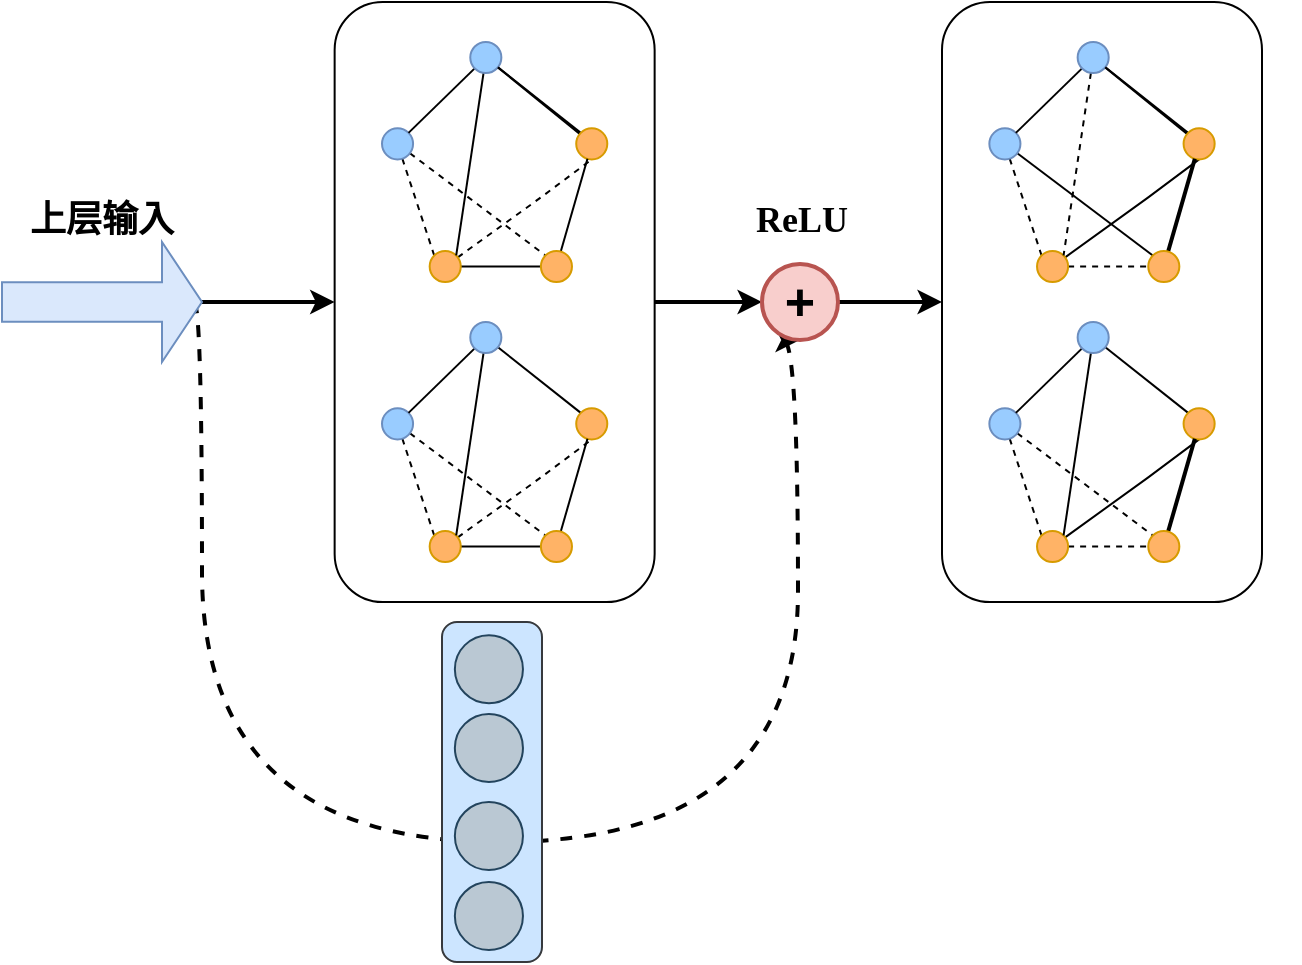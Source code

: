 <mxfile version="24.2.3" type="github" pages="2">
  <diagram id="Aimu-ODMXef_1Hbd8pW3" name="第 2 页">
    <mxGraphModel dx="1212" dy="623" grid="1" gridSize="10" guides="1" tooltips="1" connect="1" arrows="1" fold="1" page="1" pageScale="1" pageWidth="1169" pageHeight="827" math="0" shadow="0">
      <root>
        <mxCell id="0" />
        <mxCell id="1" parent="0" />
        <mxCell id="n5Bra7_oib4rtbWO9SPx-123" value="" style="edgeStyle=orthogonalEdgeStyle;rounded=0;orthogonalLoop=1;jettySize=auto;html=1;strokeWidth=2;" edge="1" parent="1" source="n5Bra7_oib4rtbWO9SPx-81" target="n5Bra7_oib4rtbWO9SPx-92">
          <mxGeometry relative="1" as="geometry" />
        </mxCell>
        <mxCell id="n5Bra7_oib4rtbWO9SPx-81" value="" style="rounded=1;whiteSpace=wrap;html=1;" vertex="1" parent="1">
          <mxGeometry x="406.32" y="180" width="160" height="300" as="geometry" />
        </mxCell>
        <mxCell id="n5Bra7_oib4rtbWO9SPx-53" value="" style="group" vertex="1" connectable="0" parent="1">
          <mxGeometry x="440" y="310" width="145" height="230" as="geometry" />
        </mxCell>
        <mxCell id="n5Bra7_oib4rtbWO9SPx-62" style="rounded=0;orthogonalLoop=1;jettySize=auto;html=1;entryX=0;entryY=0;entryDx=0;entryDy=0;endArrow=none;endFill=0;dashed=1;" edge="1" parent="1" source="n5Bra7_oib4rtbWO9SPx-64" target="n5Bra7_oib4rtbWO9SPx-67">
          <mxGeometry relative="1" as="geometry" />
        </mxCell>
        <mxCell id="n5Bra7_oib4rtbWO9SPx-63" style="rounded=0;orthogonalLoop=1;jettySize=auto;html=1;entryX=0;entryY=0;entryDx=0;entryDy=0;endArrow=none;endFill=0;dashed=1;" edge="1" parent="1" source="n5Bra7_oib4rtbWO9SPx-64" target="n5Bra7_oib4rtbWO9SPx-74">
          <mxGeometry relative="1" as="geometry" />
        </mxCell>
        <mxCell id="n5Bra7_oib4rtbWO9SPx-64" value="" style="ellipse;whiteSpace=wrap;html=1;aspect=fixed;fillColor=#99CCFF;strokeColor=#6c8ebf;container=0;" vertex="1" parent="1">
          <mxGeometry x="430" y="383.165" width="15.54" height="15.54" as="geometry" />
        </mxCell>
        <mxCell id="n5Bra7_oib4rtbWO9SPx-65" style="edgeStyle=orthogonalEdgeStyle;rounded=0;orthogonalLoop=1;jettySize=auto;html=1;entryX=0;entryY=0.5;entryDx=0;entryDy=0;endArrow=none;endFill=0;" edge="1" parent="1" source="n5Bra7_oib4rtbWO9SPx-67" target="n5Bra7_oib4rtbWO9SPx-74">
          <mxGeometry relative="1" as="geometry" />
        </mxCell>
        <mxCell id="n5Bra7_oib4rtbWO9SPx-66" style="rounded=0;orthogonalLoop=1;jettySize=auto;html=1;entryX=0.5;entryY=1;entryDx=0;entryDy=0;endArrow=none;endFill=0;dashed=1;" edge="1" parent="1" source="n5Bra7_oib4rtbWO9SPx-67" target="n5Bra7_oib4rtbWO9SPx-72">
          <mxGeometry relative="1" as="geometry">
            <Array as="points">
              <mxPoint x="509.453" y="417.698" />
            </Array>
          </mxGeometry>
        </mxCell>
        <mxCell id="n5Bra7_oib4rtbWO9SPx-67" value="" style="ellipse;whiteSpace=wrap;html=1;aspect=fixed;fillColor=#FFB366;strokeColor=#d79b00;container=0;" vertex="1" parent="1">
          <mxGeometry x="453.836" y="444.46" width="15.54" height="15.54" as="geometry" />
        </mxCell>
        <mxCell id="n5Bra7_oib4rtbWO9SPx-68" style="rounded=0;orthogonalLoop=1;jettySize=auto;html=1;entryX=0;entryY=0;entryDx=0;entryDy=0;endArrow=none;endFill=0;" edge="1" parent="1" source="n5Bra7_oib4rtbWO9SPx-71" target="n5Bra7_oib4rtbWO9SPx-72">
          <mxGeometry relative="1" as="geometry" />
        </mxCell>
        <mxCell id="n5Bra7_oib4rtbWO9SPx-69" style="rounded=0;orthogonalLoop=1;jettySize=auto;html=1;entryX=1;entryY=0;entryDx=0;entryDy=0;endArrow=none;endFill=0;" edge="1" parent="1" source="n5Bra7_oib4rtbWO9SPx-71" target="n5Bra7_oib4rtbWO9SPx-64">
          <mxGeometry relative="1" as="geometry" />
        </mxCell>
        <mxCell id="n5Bra7_oib4rtbWO9SPx-70" style="rounded=0;orthogonalLoop=1;jettySize=auto;html=1;entryX=1;entryY=0;entryDx=0;entryDy=0;endArrow=none;endFill=0;" edge="1" parent="1" source="n5Bra7_oib4rtbWO9SPx-71" target="n5Bra7_oib4rtbWO9SPx-67">
          <mxGeometry relative="1" as="geometry" />
        </mxCell>
        <mxCell id="n5Bra7_oib4rtbWO9SPx-71" value="" style="ellipse;whiteSpace=wrap;html=1;aspect=fixed;fillColor=#99CCFF;strokeColor=#6c8ebf;container=0;" vertex="1" parent="1">
          <mxGeometry x="474.141" y="340" width="15.54" height="15.54" as="geometry" />
        </mxCell>
        <mxCell id="n5Bra7_oib4rtbWO9SPx-72" value="" style="ellipse;whiteSpace=wrap;html=1;aspect=fixed;fillColor=#FFB366;strokeColor=#d79b00;container=0;" vertex="1" parent="1">
          <mxGeometry x="527.109" y="383.165" width="15.54" height="15.54" as="geometry" />
        </mxCell>
        <mxCell id="n5Bra7_oib4rtbWO9SPx-73" value="" style="rounded=0;orthogonalLoop=1;jettySize=auto;html=1;endArrow=none;endFill=0;" edge="1" parent="1" source="n5Bra7_oib4rtbWO9SPx-74" target="n5Bra7_oib4rtbWO9SPx-72">
          <mxGeometry relative="1" as="geometry" />
        </mxCell>
        <mxCell id="n5Bra7_oib4rtbWO9SPx-74" value="" style="ellipse;whiteSpace=wrap;html=1;aspect=fixed;fillColor=#FFB366;strokeColor=#d79b00;container=0;" vertex="1" parent="1">
          <mxGeometry x="509.453" y="444.46" width="15.54" height="15.54" as="geometry" />
        </mxCell>
        <mxCell id="n5Bra7_oib4rtbWO9SPx-75" value="" style="group" vertex="1" connectable="0" parent="1">
          <mxGeometry x="430" y="200" width="112.649" height="120" as="geometry" />
        </mxCell>
        <mxCell id="n5Bra7_oib4rtbWO9SPx-16" style="rounded=0;orthogonalLoop=1;jettySize=auto;html=1;entryX=0;entryY=0;entryDx=0;entryDy=0;endArrow=none;endFill=0;dashed=1;" edge="1" parent="n5Bra7_oib4rtbWO9SPx-75" source="n5Bra7_oib4rtbWO9SPx-4" target="n5Bra7_oib4rtbWO9SPx-9">
          <mxGeometry relative="1" as="geometry" />
        </mxCell>
        <mxCell id="n5Bra7_oib4rtbWO9SPx-18" style="rounded=0;orthogonalLoop=1;jettySize=auto;html=1;entryX=0;entryY=0;entryDx=0;entryDy=0;endArrow=none;endFill=0;dashed=1;" edge="1" parent="n5Bra7_oib4rtbWO9SPx-75" source="n5Bra7_oib4rtbWO9SPx-4" target="n5Bra7_oib4rtbWO9SPx-12">
          <mxGeometry relative="1" as="geometry" />
        </mxCell>
        <mxCell id="n5Bra7_oib4rtbWO9SPx-4" value="" style="ellipse;whiteSpace=wrap;html=1;aspect=fixed;fillColor=#99CCFF;strokeColor=#6c8ebf;container=0;" vertex="1" parent="n5Bra7_oib4rtbWO9SPx-75">
          <mxGeometry y="43.165" width="15.54" height="15.54" as="geometry" />
        </mxCell>
        <mxCell id="n5Bra7_oib4rtbWO9SPx-17" style="edgeStyle=orthogonalEdgeStyle;rounded=0;orthogonalLoop=1;jettySize=auto;html=1;entryX=0;entryY=0.5;entryDx=0;entryDy=0;endArrow=none;endFill=0;" edge="1" parent="n5Bra7_oib4rtbWO9SPx-75" source="n5Bra7_oib4rtbWO9SPx-9" target="n5Bra7_oib4rtbWO9SPx-12">
          <mxGeometry relative="1" as="geometry" />
        </mxCell>
        <mxCell id="n5Bra7_oib4rtbWO9SPx-20" style="rounded=0;orthogonalLoop=1;jettySize=auto;html=1;entryX=0.5;entryY=1;entryDx=0;entryDy=0;endArrow=none;endFill=0;dashed=1;" edge="1" parent="n5Bra7_oib4rtbWO9SPx-75" source="n5Bra7_oib4rtbWO9SPx-9" target="n5Bra7_oib4rtbWO9SPx-11">
          <mxGeometry relative="1" as="geometry">
            <Array as="points">
              <mxPoint x="79.453" y="77.698" />
            </Array>
          </mxGeometry>
        </mxCell>
        <mxCell id="n5Bra7_oib4rtbWO9SPx-9" value="" style="ellipse;whiteSpace=wrap;html=1;aspect=fixed;fillColor=#FFB366;strokeColor=#d79b00;container=0;" vertex="1" parent="n5Bra7_oib4rtbWO9SPx-75">
          <mxGeometry x="23.836" y="104.46" width="15.54" height="15.54" as="geometry" />
        </mxCell>
        <mxCell id="n5Bra7_oib4rtbWO9SPx-14" style="rounded=0;orthogonalLoop=1;jettySize=auto;html=1;entryX=0;entryY=0;entryDx=0;entryDy=0;endArrow=none;endFill=0;" edge="1" parent="n5Bra7_oib4rtbWO9SPx-75" source="n5Bra7_oib4rtbWO9SPx-10" target="n5Bra7_oib4rtbWO9SPx-11">
          <mxGeometry relative="1" as="geometry" />
        </mxCell>
        <mxCell id="n5Bra7_oib4rtbWO9SPx-15" style="rounded=0;orthogonalLoop=1;jettySize=auto;html=1;entryX=1;entryY=0;entryDx=0;entryDy=0;endArrow=none;endFill=0;" edge="1" parent="n5Bra7_oib4rtbWO9SPx-75" source="n5Bra7_oib4rtbWO9SPx-10" target="n5Bra7_oib4rtbWO9SPx-4">
          <mxGeometry relative="1" as="geometry" />
        </mxCell>
        <mxCell id="n5Bra7_oib4rtbWO9SPx-21" style="rounded=0;orthogonalLoop=1;jettySize=auto;html=1;entryX=1;entryY=0;entryDx=0;entryDy=0;endArrow=none;endFill=0;" edge="1" parent="n5Bra7_oib4rtbWO9SPx-75" source="n5Bra7_oib4rtbWO9SPx-10" target="n5Bra7_oib4rtbWO9SPx-9">
          <mxGeometry relative="1" as="geometry" />
        </mxCell>
        <mxCell id="n5Bra7_oib4rtbWO9SPx-10" value="" style="ellipse;whiteSpace=wrap;html=1;aspect=fixed;fillColor=#99CCFF;strokeColor=#6c8ebf;container=0;" vertex="1" parent="n5Bra7_oib4rtbWO9SPx-75">
          <mxGeometry x="44.141" width="15.54" height="15.54" as="geometry" />
        </mxCell>
        <mxCell id="n5Bra7_oib4rtbWO9SPx-80" value="" style="rounded=0;orthogonalLoop=1;jettySize=auto;html=1;endArrow=none;endFill=0;" edge="1" parent="n5Bra7_oib4rtbWO9SPx-75" source="n5Bra7_oib4rtbWO9SPx-11" target="n5Bra7_oib4rtbWO9SPx-10">
          <mxGeometry relative="1" as="geometry" />
        </mxCell>
        <mxCell id="n5Bra7_oib4rtbWO9SPx-11" value="" style="ellipse;whiteSpace=wrap;html=1;aspect=fixed;fillColor=#FFB366;strokeColor=#d79b00;container=0;" vertex="1" parent="n5Bra7_oib4rtbWO9SPx-75">
          <mxGeometry x="97.109" y="43.165" width="15.54" height="15.54" as="geometry" />
        </mxCell>
        <mxCell id="n5Bra7_oib4rtbWO9SPx-13" value="" style="rounded=0;orthogonalLoop=1;jettySize=auto;html=1;endArrow=none;endFill=0;" edge="1" parent="n5Bra7_oib4rtbWO9SPx-75" source="n5Bra7_oib4rtbWO9SPx-12" target="n5Bra7_oib4rtbWO9SPx-11">
          <mxGeometry relative="1" as="geometry" />
        </mxCell>
        <mxCell id="n5Bra7_oib4rtbWO9SPx-12" value="" style="ellipse;whiteSpace=wrap;html=1;aspect=fixed;fillColor=#FFB366;strokeColor=#d79b00;container=0;" vertex="1" parent="n5Bra7_oib4rtbWO9SPx-75">
          <mxGeometry x="79.453" y="104.46" width="15.54" height="15.54" as="geometry" />
        </mxCell>
        <mxCell id="n5Bra7_oib4rtbWO9SPx-91" style="edgeStyle=orthogonalEdgeStyle;rounded=0;orthogonalLoop=1;jettySize=auto;html=1;entryX=0;entryY=0.5;entryDx=0;entryDy=0;strokeWidth=2;" edge="1" parent="1" target="n5Bra7_oib4rtbWO9SPx-81">
          <mxGeometry relative="1" as="geometry">
            <mxPoint x="336" y="330" as="sourcePoint" />
            <Array as="points">
              <mxPoint x="370" y="330" />
              <mxPoint x="370" y="330" />
            </Array>
          </mxGeometry>
        </mxCell>
        <mxCell id="n5Bra7_oib4rtbWO9SPx-137" style="edgeStyle=orthogonalEdgeStyle;rounded=0;orthogonalLoop=1;jettySize=auto;html=1;entryX=0.5;entryY=1;entryDx=0;entryDy=0;curved=1;strokeWidth=2;dashed=1;" edge="1" parent="1" target="n5Bra7_oib4rtbWO9SPx-92">
          <mxGeometry relative="1" as="geometry">
            <mxPoint x="336" y="330" as="sourcePoint" />
            <Array as="points">
              <mxPoint x="340" y="330" />
              <mxPoint x="340" y="600" />
              <mxPoint x="638" y="600" />
            </Array>
          </mxGeometry>
        </mxCell>
        <mxCell id="n5Bra7_oib4rtbWO9SPx-125" style="edgeStyle=orthogonalEdgeStyle;rounded=0;orthogonalLoop=1;jettySize=auto;html=1;entryX=0;entryY=0.5;entryDx=0;entryDy=0;strokeWidth=2;" edge="1" parent="1" source="n5Bra7_oib4rtbWO9SPx-92" target="n5Bra7_oib4rtbWO9SPx-93">
          <mxGeometry relative="1" as="geometry" />
        </mxCell>
        <mxCell id="n5Bra7_oib4rtbWO9SPx-92" value="&lt;b&gt;&lt;font style=&quot;font-size: 26px;&quot;&gt;+&lt;/font&gt;&lt;/b&gt;" style="ellipse;whiteSpace=wrap;html=1;aspect=fixed;strokeWidth=2;fillColor=#f8cecc;strokeColor=#b85450;" vertex="1" parent="1">
          <mxGeometry x="620" y="311" width="38" height="38" as="geometry" />
        </mxCell>
        <mxCell id="n5Bra7_oib4rtbWO9SPx-93" value="" style="rounded=1;whiteSpace=wrap;html=1;" vertex="1" parent="1">
          <mxGeometry x="710" y="180" width="160" height="300" as="geometry" />
        </mxCell>
        <mxCell id="n5Bra7_oib4rtbWO9SPx-94" value="" style="group" vertex="1" connectable="0" parent="1">
          <mxGeometry x="743.68" y="310" width="145" height="230" as="geometry" />
        </mxCell>
        <mxCell id="n5Bra7_oib4rtbWO9SPx-95" style="rounded=0;orthogonalLoop=1;jettySize=auto;html=1;entryX=0;entryY=0;entryDx=0;entryDy=0;endArrow=none;endFill=0;dashed=1;" edge="1" source="n5Bra7_oib4rtbWO9SPx-97" target="n5Bra7_oib4rtbWO9SPx-100" parent="1">
          <mxGeometry relative="1" as="geometry" />
        </mxCell>
        <mxCell id="n5Bra7_oib4rtbWO9SPx-96" style="rounded=0;orthogonalLoop=1;jettySize=auto;html=1;entryX=0;entryY=0;entryDx=0;entryDy=0;endArrow=none;endFill=0;dashed=1;" edge="1" source="n5Bra7_oib4rtbWO9SPx-97" target="n5Bra7_oib4rtbWO9SPx-107" parent="1">
          <mxGeometry relative="1" as="geometry" />
        </mxCell>
        <mxCell id="n5Bra7_oib4rtbWO9SPx-97" value="" style="ellipse;whiteSpace=wrap;html=1;aspect=fixed;fillColor=#99CCFF;strokeColor=#6c8ebf;container=0;" vertex="1" parent="1">
          <mxGeometry x="733.68" y="383.165" width="15.54" height="15.54" as="geometry" />
        </mxCell>
        <mxCell id="n5Bra7_oib4rtbWO9SPx-98" style="edgeStyle=orthogonalEdgeStyle;rounded=0;orthogonalLoop=1;jettySize=auto;html=1;entryX=0;entryY=0.5;entryDx=0;entryDy=0;endArrow=none;endFill=0;dashed=1;" edge="1" source="n5Bra7_oib4rtbWO9SPx-100" target="n5Bra7_oib4rtbWO9SPx-107" parent="1">
          <mxGeometry relative="1" as="geometry" />
        </mxCell>
        <mxCell id="n5Bra7_oib4rtbWO9SPx-99" style="rounded=0;orthogonalLoop=1;jettySize=auto;html=1;entryX=0.5;entryY=1;entryDx=0;entryDy=0;endArrow=none;endFill=0;" edge="1" source="n5Bra7_oib4rtbWO9SPx-100" target="n5Bra7_oib4rtbWO9SPx-105" parent="1">
          <mxGeometry relative="1" as="geometry">
            <Array as="points">
              <mxPoint x="813.133" y="417.698" />
            </Array>
          </mxGeometry>
        </mxCell>
        <mxCell id="n5Bra7_oib4rtbWO9SPx-100" value="" style="ellipse;whiteSpace=wrap;html=1;aspect=fixed;fillColor=#FFB366;strokeColor=#d79b00;container=0;" vertex="1" parent="1">
          <mxGeometry x="757.516" y="444.46" width="15.54" height="15.54" as="geometry" />
        </mxCell>
        <mxCell id="n5Bra7_oib4rtbWO9SPx-101" style="rounded=0;orthogonalLoop=1;jettySize=auto;html=1;entryX=0;entryY=0;entryDx=0;entryDy=0;endArrow=none;endFill=0;" edge="1" source="n5Bra7_oib4rtbWO9SPx-104" target="n5Bra7_oib4rtbWO9SPx-105" parent="1">
          <mxGeometry relative="1" as="geometry" />
        </mxCell>
        <mxCell id="n5Bra7_oib4rtbWO9SPx-102" style="rounded=0;orthogonalLoop=1;jettySize=auto;html=1;entryX=1;entryY=0;entryDx=0;entryDy=0;endArrow=none;endFill=0;" edge="1" source="n5Bra7_oib4rtbWO9SPx-104" target="n5Bra7_oib4rtbWO9SPx-97" parent="1">
          <mxGeometry relative="1" as="geometry" />
        </mxCell>
        <mxCell id="n5Bra7_oib4rtbWO9SPx-103" style="rounded=0;orthogonalLoop=1;jettySize=auto;html=1;entryX=1;entryY=0;entryDx=0;entryDy=0;endArrow=none;endFill=0;" edge="1" source="n5Bra7_oib4rtbWO9SPx-104" target="n5Bra7_oib4rtbWO9SPx-100" parent="1">
          <mxGeometry relative="1" as="geometry" />
        </mxCell>
        <mxCell id="n5Bra7_oib4rtbWO9SPx-104" value="" style="ellipse;whiteSpace=wrap;html=1;aspect=fixed;fillColor=#99CCFF;strokeColor=#6c8ebf;container=0;" vertex="1" parent="1">
          <mxGeometry x="777.821" y="340" width="15.54" height="15.54" as="geometry" />
        </mxCell>
        <mxCell id="n5Bra7_oib4rtbWO9SPx-105" value="" style="ellipse;whiteSpace=wrap;html=1;aspect=fixed;fillColor=#FFB366;strokeColor=#d79b00;container=0;" vertex="1" parent="1">
          <mxGeometry x="830.789" y="383.165" width="15.54" height="15.54" as="geometry" />
        </mxCell>
        <mxCell id="n5Bra7_oib4rtbWO9SPx-106" value="" style="rounded=0;orthogonalLoop=1;jettySize=auto;html=1;endArrow=none;endFill=0;strokeWidth=2;" edge="1" source="n5Bra7_oib4rtbWO9SPx-107" target="n5Bra7_oib4rtbWO9SPx-105" parent="1">
          <mxGeometry relative="1" as="geometry" />
        </mxCell>
        <mxCell id="n5Bra7_oib4rtbWO9SPx-107" value="" style="ellipse;whiteSpace=wrap;html=1;aspect=fixed;fillColor=#FFB366;strokeColor=#d79b00;container=0;" vertex="1" parent="1">
          <mxGeometry x="813.133" y="444.46" width="15.54" height="15.54" as="geometry" />
        </mxCell>
        <mxCell id="n5Bra7_oib4rtbWO9SPx-136" value="" style="group" vertex="1" connectable="0" parent="1">
          <mxGeometry x="460" y="490" width="50" height="170" as="geometry" />
        </mxCell>
        <mxCell id="n5Bra7_oib4rtbWO9SPx-128" value="" style="rounded=1;whiteSpace=wrap;html=1;container=0;fillColor=#cce5ff;strokeColor=#36393d;" vertex="1" parent="n5Bra7_oib4rtbWO9SPx-136">
          <mxGeometry width="50" height="170" as="geometry" />
        </mxCell>
        <mxCell id="n5Bra7_oib4rtbWO9SPx-129" value="" style="ellipse;whiteSpace=wrap;html=1;aspect=fixed;container=0;fillColor=#bac8d3;strokeColor=#23445d;" vertex="1" parent="n5Bra7_oib4rtbWO9SPx-136">
          <mxGeometry x="6.429" y="45.954" width="34.048" height="34.048" as="geometry" />
        </mxCell>
        <mxCell id="n5Bra7_oib4rtbWO9SPx-130" value="" style="ellipse;whiteSpace=wrap;html=1;aspect=fixed;container=0;fillColor=#bac8d3;strokeColor=#23445d;" vertex="1" parent="n5Bra7_oib4rtbWO9SPx-136">
          <mxGeometry x="6.429" y="6.567" width="34.048" height="34.048" as="geometry" />
        </mxCell>
        <mxCell id="n5Bra7_oib4rtbWO9SPx-131" value="" style="ellipse;whiteSpace=wrap;html=1;aspect=fixed;container=0;fillColor=#bac8d3;strokeColor=#23445d;" vertex="1" parent="n5Bra7_oib4rtbWO9SPx-136">
          <mxGeometry x="6.429" y="90.002" width="34.048" height="34.048" as="geometry" />
        </mxCell>
        <mxCell id="n5Bra7_oib4rtbWO9SPx-132" value="" style="ellipse;whiteSpace=wrap;html=1;aspect=fixed;container=0;fillColor=#bac8d3;strokeColor=#23445d;" vertex="1" parent="n5Bra7_oib4rtbWO9SPx-136">
          <mxGeometry x="6.429" y="129.997" width="34.048" height="34.048" as="geometry" />
        </mxCell>
        <mxCell id="n5Bra7_oib4rtbWO9SPx-141" value="" style="html=1;shadow=0;dashed=0;align=center;verticalAlign=middle;shape=mxgraph.arrows2.arrow;dy=0.67;dx=20;notch=0;fillColor=#dae8fc;strokeColor=#6c8ebf;" vertex="1" parent="1">
          <mxGeometry x="240" y="300" width="100" height="60" as="geometry" />
        </mxCell>
        <mxCell id="n5Bra7_oib4rtbWO9SPx-109" style="rounded=0;orthogonalLoop=1;jettySize=auto;html=1;entryX=0;entryY=0;entryDx=0;entryDy=0;endArrow=none;endFill=0;dashed=1;" edge="1" parent="1" source="n5Bra7_oib4rtbWO9SPx-111" target="n5Bra7_oib4rtbWO9SPx-114">
          <mxGeometry relative="1" as="geometry" />
        </mxCell>
        <mxCell id="n5Bra7_oib4rtbWO9SPx-110" style="rounded=0;orthogonalLoop=1;jettySize=auto;html=1;entryX=0;entryY=0;entryDx=0;entryDy=0;endArrow=none;endFill=0;" edge="1" parent="1" source="n5Bra7_oib4rtbWO9SPx-111" target="n5Bra7_oib4rtbWO9SPx-122">
          <mxGeometry relative="1" as="geometry" />
        </mxCell>
        <mxCell id="n5Bra7_oib4rtbWO9SPx-111" value="" style="ellipse;whiteSpace=wrap;html=1;aspect=fixed;fillColor=#99CCFF;strokeColor=#6c8ebf;container=0;" vertex="1" parent="1">
          <mxGeometry x="733.68" y="243.165" width="15.54" height="15.54" as="geometry" />
        </mxCell>
        <mxCell id="n5Bra7_oib4rtbWO9SPx-112" style="edgeStyle=orthogonalEdgeStyle;rounded=0;orthogonalLoop=1;jettySize=auto;html=1;entryX=0;entryY=0.5;entryDx=0;entryDy=0;endArrow=none;endFill=0;dashed=1;" edge="1" parent="1" source="n5Bra7_oib4rtbWO9SPx-114" target="n5Bra7_oib4rtbWO9SPx-122">
          <mxGeometry relative="1" as="geometry" />
        </mxCell>
        <mxCell id="n5Bra7_oib4rtbWO9SPx-113" style="rounded=0;orthogonalLoop=1;jettySize=auto;html=1;entryX=0.5;entryY=1;entryDx=0;entryDy=0;endArrow=none;endFill=0;" edge="1" parent="1" source="n5Bra7_oib4rtbWO9SPx-114" target="n5Bra7_oib4rtbWO9SPx-120">
          <mxGeometry relative="1" as="geometry">
            <Array as="points">
              <mxPoint x="813.133" y="277.698" />
            </Array>
          </mxGeometry>
        </mxCell>
        <mxCell id="n5Bra7_oib4rtbWO9SPx-114" value="" style="ellipse;whiteSpace=wrap;html=1;aspect=fixed;fillColor=#FFB366;strokeColor=#d79b00;container=0;" vertex="1" parent="1">
          <mxGeometry x="757.516" y="304.46" width="15.54" height="15.54" as="geometry" />
        </mxCell>
        <mxCell id="n5Bra7_oib4rtbWO9SPx-115" style="rounded=0;orthogonalLoop=1;jettySize=auto;html=1;entryX=0;entryY=0;entryDx=0;entryDy=0;endArrow=none;endFill=0;" edge="1" parent="1" source="n5Bra7_oib4rtbWO9SPx-118" target="n5Bra7_oib4rtbWO9SPx-120">
          <mxGeometry relative="1" as="geometry" />
        </mxCell>
        <mxCell id="n5Bra7_oib4rtbWO9SPx-116" style="rounded=0;orthogonalLoop=1;jettySize=auto;html=1;entryX=1;entryY=0;entryDx=0;entryDy=0;endArrow=none;endFill=0;" edge="1" parent="1" source="n5Bra7_oib4rtbWO9SPx-118" target="n5Bra7_oib4rtbWO9SPx-111">
          <mxGeometry relative="1" as="geometry" />
        </mxCell>
        <mxCell id="n5Bra7_oib4rtbWO9SPx-117" style="rounded=0;orthogonalLoop=1;jettySize=auto;html=1;entryX=1;entryY=0;entryDx=0;entryDy=0;endArrow=none;endFill=0;dashed=1;" edge="1" parent="1" source="n5Bra7_oib4rtbWO9SPx-118" target="n5Bra7_oib4rtbWO9SPx-114">
          <mxGeometry relative="1" as="geometry" />
        </mxCell>
        <mxCell id="n5Bra7_oib4rtbWO9SPx-118" value="" style="ellipse;whiteSpace=wrap;html=1;aspect=fixed;fillColor=#99CCFF;strokeColor=#6c8ebf;container=0;" vertex="1" parent="1">
          <mxGeometry x="777.821" y="200" width="15.54" height="15.54" as="geometry" />
        </mxCell>
        <mxCell id="n5Bra7_oib4rtbWO9SPx-119" value="" style="rounded=0;orthogonalLoop=1;jettySize=auto;html=1;endArrow=none;endFill=0;" edge="1" parent="1" source="n5Bra7_oib4rtbWO9SPx-120" target="n5Bra7_oib4rtbWO9SPx-118">
          <mxGeometry relative="1" as="geometry" />
        </mxCell>
        <mxCell id="n5Bra7_oib4rtbWO9SPx-120" value="" style="ellipse;whiteSpace=wrap;html=1;aspect=fixed;fillColor=#FFB366;strokeColor=#d79b00;container=0;" vertex="1" parent="1">
          <mxGeometry x="830.789" y="243.165" width="15.54" height="15.54" as="geometry" />
        </mxCell>
        <mxCell id="n5Bra7_oib4rtbWO9SPx-121" value="" style="rounded=0;orthogonalLoop=1;jettySize=auto;html=1;endArrow=none;endFill=0;strokeWidth=2;" edge="1" parent="1" source="n5Bra7_oib4rtbWO9SPx-122" target="n5Bra7_oib4rtbWO9SPx-120">
          <mxGeometry relative="1" as="geometry" />
        </mxCell>
        <mxCell id="n5Bra7_oib4rtbWO9SPx-122" value="" style="ellipse;whiteSpace=wrap;html=1;aspect=fixed;fillColor=#FFB366;strokeColor=#d79b00;container=0;" vertex="1" parent="1">
          <mxGeometry x="813.133" y="304.46" width="15.54" height="15.54" as="geometry" />
        </mxCell>
        <mxCell id="n5Bra7_oib4rtbWO9SPx-142" value="&lt;font face=&quot;Times New Roman&quot; style=&quot;font-size: 18px;&quot;&gt;&lt;b style=&quot;&quot;&gt;ReLU&lt;/b&gt;&lt;/font&gt;" style="text;html=1;align=center;verticalAlign=middle;whiteSpace=wrap;rounded=0;" vertex="1" parent="1">
          <mxGeometry x="610" y="273.46" width="60" height="31" as="geometry" />
        </mxCell>
        <mxCell id="n5Bra7_oib4rtbWO9SPx-143" value="&lt;b&gt;&lt;font style=&quot;font-size: 18px;&quot;&gt;上层输入&lt;/font&gt;&lt;/b&gt;" style="text;html=1;align=center;verticalAlign=middle;whiteSpace=wrap;rounded=0;" vertex="1" parent="1">
          <mxGeometry x="240" y="274.46" width="100" height="30" as="geometry" />
        </mxCell>
      </root>
    </mxGraphModel>
  </diagram>
  <diagram name="第 1 页" id="7BEi9k5wlG2qpi-9nwc9">
    <mxGraphModel dx="1212" dy="623" grid="1" gridSize="10" guides="1" tooltips="1" connect="1" arrows="1" fold="1" page="1" pageScale="1" pageWidth="1169" pageHeight="827" math="0" shadow="0">
      <root>
        <mxCell id="0" />
        <mxCell id="1" parent="0" />
        <mxCell id="JeABTQ3GnTWtY6oJF3ls-7" value="" style="rounded=1;whiteSpace=wrap;html=1;strokeWidth=2;" vertex="1" parent="1">
          <mxGeometry x="18.75" y="180" width="1107.5" height="465" as="geometry" />
        </mxCell>
        <mxCell id="JeABTQ3GnTWtY6oJF3ls-6" value="" style="rounded=1;whiteSpace=wrap;html=1;dashed=1;strokeWidth=2;" vertex="1" parent="1">
          <mxGeometry x="760" y="210" width="325" height="350" as="geometry" />
        </mxCell>
        <mxCell id="JeABTQ3GnTWtY6oJF3ls-5" value="" style="rounded=1;whiteSpace=wrap;html=1;dashed=1;strokeWidth=2;" vertex="1" parent="1">
          <mxGeometry x="410" y="210" width="325" height="350" as="geometry" />
        </mxCell>
        <mxCell id="JeABTQ3GnTWtY6oJF3ls-4" value="" style="rounded=1;whiteSpace=wrap;html=1;dashed=1;strokeWidth=2;" vertex="1" parent="1">
          <mxGeometry x="60" y="210" width="325" height="350" as="geometry" />
        </mxCell>
        <mxCell id="JeABTQ3GnTWtY6oJF3ls-13" value="" style="edgeStyle=orthogonalEdgeStyle;rounded=0;orthogonalLoop=1;jettySize=auto;html=1;strokeWidth=2;endArrow=none;endFill=0;" edge="1" parent="1" source="JeABTQ3GnTWtY6oJF3ls-1" target="JeABTQ3GnTWtY6oJF3ls-2">
          <mxGeometry relative="1" as="geometry" />
        </mxCell>
        <mxCell id="JeABTQ3GnTWtY6oJF3ls-1" value="&lt;font style=&quot;font-size: 18px;&quot;&gt;&lt;b&gt;A1&lt;/b&gt;&lt;/font&gt;" style="ellipse;whiteSpace=wrap;html=1;aspect=fixed;fillColor=#dae8fc;strokeColor=#6c8ebf;" vertex="1" parent="1">
          <mxGeometry x="100" y="240" width="50" height="50" as="geometry" />
        </mxCell>
        <mxCell id="JeABTQ3GnTWtY6oJF3ls-14" style="rounded=0;orthogonalLoop=1;jettySize=auto;html=1;strokeWidth=2;endArrow=none;endFill=0;exitX=1;exitY=0.5;exitDx=0;exitDy=0;entryX=0.5;entryY=0;entryDx=0;entryDy=0;" edge="1" parent="1" source="JeABTQ3GnTWtY6oJF3ls-2" target="JeABTQ3GnTWtY6oJF3ls-3">
          <mxGeometry relative="1" as="geometry" />
        </mxCell>
        <mxCell id="JeABTQ3GnTWtY6oJF3ls-2" value="&lt;font style=&quot;font-size: 18px;&quot;&gt;&lt;b&gt;F1&lt;/b&gt;&lt;/font&gt;" style="ellipse;whiteSpace=wrap;html=1;aspect=fixed;fillColor=#ffe6cc;strokeColor=#d79b00;" vertex="1" parent="1">
          <mxGeometry x="210" y="240" width="50" height="50" as="geometry" />
        </mxCell>
        <mxCell id="JeABTQ3GnTWtY6oJF3ls-3" value="&lt;font style=&quot;font-size: 18px;&quot;&gt;&lt;b&gt;V1&lt;/b&gt;&lt;/font&gt;" style="ellipse;whiteSpace=wrap;html=1;aspect=fixed;fillColor=#dae8fc;strokeColor=#6c8ebf;" vertex="1" parent="1">
          <mxGeometry x="300" y="340" width="50" height="50" as="geometry" />
        </mxCell>
        <mxCell id="JeABTQ3GnTWtY6oJF3ls-8" value="&lt;font style=&quot;font-size: 18px;&quot;&gt;&lt;b&gt;V1&lt;/b&gt;&lt;/font&gt;" style="ellipse;whiteSpace=wrap;html=1;aspect=fixed;fillColor=#dae8fc;strokeColor=#6c8ebf;" vertex="1" parent="1">
          <mxGeometry x="670" y="339" width="50" height="50" as="geometry" />
        </mxCell>
        <mxCell id="JeABTQ3GnTWtY6oJF3ls-37" style="rounded=0;orthogonalLoop=1;jettySize=auto;html=1;entryX=0;entryY=0.5;entryDx=0;entryDy=0;endArrow=none;endFill=0;strokeWidth=2;exitX=0.5;exitY=0;exitDx=0;exitDy=0;" edge="1" parent="1" source="JeABTQ3GnTWtY6oJF3ls-9" target="JeABTQ3GnTWtY6oJF3ls-10">
          <mxGeometry relative="1" as="geometry" />
        </mxCell>
        <mxCell id="JeABTQ3GnTWtY6oJF3ls-38" style="rounded=0;orthogonalLoop=1;jettySize=auto;html=1;endArrow=none;endFill=0;strokeWidth=2;entryX=0;entryY=0.5;entryDx=0;entryDy=0;" edge="1" parent="1" source="JeABTQ3GnTWtY6oJF3ls-9" target="JeABTQ3GnTWtY6oJF3ls-12">
          <mxGeometry relative="1" as="geometry" />
        </mxCell>
        <mxCell id="JeABTQ3GnTWtY6oJF3ls-39" style="rounded=0;orthogonalLoop=1;jettySize=auto;html=1;strokeWidth=2;endArrow=none;endFill=0;entryX=0;entryY=0.5;entryDx=0;entryDy=0;" edge="1" parent="1" source="JeABTQ3GnTWtY6oJF3ls-9" target="JeABTQ3GnTWtY6oJF3ls-15">
          <mxGeometry relative="1" as="geometry" />
        </mxCell>
        <mxCell id="JeABTQ3GnTWtY6oJF3ls-40" style="rounded=0;orthogonalLoop=1;jettySize=auto;html=1;entryX=0;entryY=0.5;entryDx=0;entryDy=0;strokeWidth=2;endArrow=none;endFill=0;" edge="1" parent="1" source="JeABTQ3GnTWtY6oJF3ls-9" target="JeABTQ3GnTWtY6oJF3ls-11">
          <mxGeometry relative="1" as="geometry" />
        </mxCell>
        <mxCell id="JeABTQ3GnTWtY6oJF3ls-9" value="&lt;font style=&quot;font-size: 18px;&quot;&gt;&lt;b&gt;A1&lt;/b&gt;&lt;/font&gt;" style="ellipse;whiteSpace=wrap;html=1;aspect=fixed;fillColor=#dae8fc;strokeColor=#6c8ebf;" vertex="1" parent="1">
          <mxGeometry x="440" y="339" width="50" height="50" as="geometry" />
        </mxCell>
        <mxCell id="JeABTQ3GnTWtY6oJF3ls-41" style="rounded=0;orthogonalLoop=1;jettySize=auto;html=1;endArrow=none;endFill=0;strokeWidth=2;exitX=1;exitY=0.5;exitDx=0;exitDy=0;entryX=0.5;entryY=0;entryDx=0;entryDy=0;" edge="1" parent="1" source="JeABTQ3GnTWtY6oJF3ls-10" target="JeABTQ3GnTWtY6oJF3ls-8">
          <mxGeometry relative="1" as="geometry" />
        </mxCell>
        <mxCell id="JeABTQ3GnTWtY6oJF3ls-10" value="&lt;font style=&quot;font-size: 18px;&quot;&gt;&lt;b&gt;F1&lt;/b&gt;&lt;/font&gt;" style="ellipse;whiteSpace=wrap;html=1;aspect=fixed;fillColor=#ffe6cc;strokeColor=#d79b00;" vertex="1" parent="1">
          <mxGeometry x="547.5" y="230" width="50" height="50" as="geometry" />
        </mxCell>
        <mxCell id="JeABTQ3GnTWtY6oJF3ls-44" style="rounded=0;orthogonalLoop=1;jettySize=auto;html=1;entryX=0.5;entryY=1;entryDx=0;entryDy=0;strokeWidth=2;endArrow=none;endFill=0;exitX=1;exitY=0.5;exitDx=0;exitDy=0;" edge="1" parent="1" source="JeABTQ3GnTWtY6oJF3ls-11" target="JeABTQ3GnTWtY6oJF3ls-8">
          <mxGeometry relative="1" as="geometry" />
        </mxCell>
        <mxCell id="JeABTQ3GnTWtY6oJF3ls-11" value="&lt;font style=&quot;font-size: 18px;&quot;&gt;&lt;b&gt;F4&lt;/b&gt;&lt;/font&gt;" style="ellipse;whiteSpace=wrap;html=1;aspect=fixed;fillColor=#ffe6cc;strokeColor=#d79b00;" vertex="1" parent="1">
          <mxGeometry x="547.5" y="490" width="50" height="50" as="geometry" />
        </mxCell>
        <mxCell id="JeABTQ3GnTWtY6oJF3ls-42" style="rounded=0;orthogonalLoop=1;jettySize=auto;html=1;strokeWidth=2;endArrow=none;endFill=0;" edge="1" parent="1" target="JeABTQ3GnTWtY6oJF3ls-8">
          <mxGeometry relative="1" as="geometry">
            <mxPoint x="600" y="330" as="sourcePoint" />
          </mxGeometry>
        </mxCell>
        <mxCell id="JeABTQ3GnTWtY6oJF3ls-12" value="&lt;font style=&quot;font-size: 18px;&quot;&gt;&lt;b&gt;F2&lt;/b&gt;&lt;/font&gt;" style="ellipse;whiteSpace=wrap;html=1;aspect=fixed;fillColor=#ffe6cc;strokeColor=#d79b00;" vertex="1" parent="1">
          <mxGeometry x="547.5" y="310" width="50" height="50" as="geometry" />
        </mxCell>
        <mxCell id="JeABTQ3GnTWtY6oJF3ls-43" style="rounded=0;orthogonalLoop=1;jettySize=auto;html=1;entryX=0;entryY=1;entryDx=0;entryDy=0;strokeWidth=2;endArrow=none;endFill=0;exitX=1;exitY=0.5;exitDx=0;exitDy=0;" edge="1" parent="1" source="JeABTQ3GnTWtY6oJF3ls-15" target="JeABTQ3GnTWtY6oJF3ls-8">
          <mxGeometry relative="1" as="geometry" />
        </mxCell>
        <mxCell id="JeABTQ3GnTWtY6oJF3ls-15" value="&lt;font style=&quot;font-size: 18px;&quot;&gt;&lt;b&gt;F3&lt;/b&gt;&lt;/font&gt;" style="ellipse;whiteSpace=wrap;html=1;aspect=fixed;fillColor=#ffe6cc;strokeColor=#d79b00;" vertex="1" parent="1">
          <mxGeometry x="547.5" y="389" width="50" height="50" as="geometry" />
        </mxCell>
        <mxCell id="JeABTQ3GnTWtY6oJF3ls-45" style="rounded=0;orthogonalLoop=1;jettySize=auto;html=1;entryX=0;entryY=0.5;entryDx=0;entryDy=0;endArrow=none;endFill=0;strokeWidth=2;exitX=0.5;exitY=0;exitDx=0;exitDy=0;" edge="1" parent="1" source="JeABTQ3GnTWtY6oJF3ls-16" target="JeABTQ3GnTWtY6oJF3ls-17">
          <mxGeometry relative="1" as="geometry" />
        </mxCell>
        <mxCell id="JeABTQ3GnTWtY6oJF3ls-46" style="rounded=0;orthogonalLoop=1;jettySize=auto;html=1;entryX=0;entryY=0.5;entryDx=0;entryDy=0;startArrow=none;startFill=0;endArrow=none;endFill=0;strokeWidth=2;exitX=0.916;exitY=0.311;exitDx=0;exitDy=0;exitPerimeter=0;" edge="1" parent="1" source="JeABTQ3GnTWtY6oJF3ls-16" target="JeABTQ3GnTWtY6oJF3ls-18">
          <mxGeometry relative="1" as="geometry" />
        </mxCell>
        <mxCell id="JeABTQ3GnTWtY6oJF3ls-47" style="rounded=0;orthogonalLoop=1;jettySize=auto;html=1;strokeWidth=2;endArrow=none;endFill=0;entryX=0;entryY=0.5;entryDx=0;entryDy=0;" edge="1" parent="1" source="JeABTQ3GnTWtY6oJF3ls-16" target="JeABTQ3GnTWtY6oJF3ls-19">
          <mxGeometry relative="1" as="geometry" />
        </mxCell>
        <mxCell id="JeABTQ3GnTWtY6oJF3ls-48" style="rounded=0;orthogonalLoop=1;jettySize=auto;html=1;entryX=0;entryY=0.5;entryDx=0;entryDy=0;strokeWidth=2;endArrow=none;endFill=0;exitX=0.5;exitY=1;exitDx=0;exitDy=0;" edge="1" parent="1" source="JeABTQ3GnTWtY6oJF3ls-16" target="JeABTQ3GnTWtY6oJF3ls-20">
          <mxGeometry relative="1" as="geometry" />
        </mxCell>
        <mxCell id="JeABTQ3GnTWtY6oJF3ls-16" value="&lt;font style=&quot;font-size: 18px;&quot;&gt;&lt;b&gt;A1&lt;/b&gt;&lt;/font&gt;" style="ellipse;whiteSpace=wrap;html=1;aspect=fixed;fillColor=#dae8fc;strokeColor=#6c8ebf;" vertex="1" parent="1">
          <mxGeometry x="780" y="340" width="50" height="50" as="geometry" />
        </mxCell>
        <mxCell id="JeABTQ3GnTWtY6oJF3ls-49" style="edgeStyle=orthogonalEdgeStyle;rounded=0;orthogonalLoop=1;jettySize=auto;html=1;endArrow=none;endFill=0;strokeWidth=2;" edge="1" parent="1" source="JeABTQ3GnTWtY6oJF3ls-17" target="JeABTQ3GnTWtY6oJF3ls-21">
          <mxGeometry relative="1" as="geometry" />
        </mxCell>
        <mxCell id="JeABTQ3GnTWtY6oJF3ls-17" value="&lt;font style=&quot;font-size: 18px;&quot;&gt;&lt;b&gt;F1&lt;/b&gt;&lt;/font&gt;" style="ellipse;whiteSpace=wrap;html=1;aspect=fixed;fillColor=#ffe6cc;strokeColor=#d79b00;" vertex="1" parent="1">
          <mxGeometry x="870" y="230" width="50" height="50" as="geometry" />
        </mxCell>
        <mxCell id="JeABTQ3GnTWtY6oJF3ls-50" style="edgeStyle=orthogonalEdgeStyle;rounded=0;orthogonalLoop=1;jettySize=auto;html=1;strokeWidth=2;endArrow=none;endFill=0;" edge="1" parent="1" source="JeABTQ3GnTWtY6oJF3ls-18" target="JeABTQ3GnTWtY6oJF3ls-22">
          <mxGeometry relative="1" as="geometry" />
        </mxCell>
        <mxCell id="JeABTQ3GnTWtY6oJF3ls-18" value="&lt;font style=&quot;font-size: 18px;&quot;&gt;&lt;b&gt;F2&lt;/b&gt;&lt;/font&gt;" style="ellipse;whiteSpace=wrap;html=1;aspect=fixed;fillColor=#ffe6cc;strokeColor=#d79b00;" vertex="1" parent="1">
          <mxGeometry x="870" y="310" width="50" height="50" as="geometry" />
        </mxCell>
        <mxCell id="JeABTQ3GnTWtY6oJF3ls-51" style="edgeStyle=orthogonalEdgeStyle;rounded=0;orthogonalLoop=1;jettySize=auto;html=1;strokeWidth=2;endArrow=none;endFill=0;" edge="1" parent="1" source="JeABTQ3GnTWtY6oJF3ls-19" target="JeABTQ3GnTWtY6oJF3ls-23">
          <mxGeometry relative="1" as="geometry" />
        </mxCell>
        <mxCell id="JeABTQ3GnTWtY6oJF3ls-19" value="&lt;font style=&quot;font-size: 18px;&quot;&gt;&lt;b&gt;F3&lt;/b&gt;&lt;/font&gt;" style="ellipse;whiteSpace=wrap;html=1;aspect=fixed;fillColor=#ffe6cc;strokeColor=#d79b00;" vertex="1" parent="1">
          <mxGeometry x="870" y="389" width="50" height="50" as="geometry" />
        </mxCell>
        <mxCell id="JeABTQ3GnTWtY6oJF3ls-52" style="edgeStyle=orthogonalEdgeStyle;rounded=0;orthogonalLoop=1;jettySize=auto;html=1;strokeWidth=2;endArrow=none;endFill=0;" edge="1" parent="1" source="JeABTQ3GnTWtY6oJF3ls-20" target="JeABTQ3GnTWtY6oJF3ls-24">
          <mxGeometry relative="1" as="geometry" />
        </mxCell>
        <mxCell id="JeABTQ3GnTWtY6oJF3ls-20" value="&lt;font style=&quot;font-size: 18px;&quot;&gt;&lt;b&gt;F4&lt;/b&gt;&lt;/font&gt;" style="ellipse;whiteSpace=wrap;html=1;aspect=fixed;fillColor=#ffe6cc;strokeColor=#d79b00;" vertex="1" parent="1">
          <mxGeometry x="870" y="490" width="50" height="50" as="geometry" />
        </mxCell>
        <mxCell id="JeABTQ3GnTWtY6oJF3ls-21" value="&lt;font style=&quot;font-size: 18px;&quot;&gt;&lt;b&gt;A1&lt;/b&gt;&lt;/font&gt;" style="ellipse;whiteSpace=wrap;html=1;aspect=fixed;fillColor=#dae8fc;strokeColor=#6c8ebf;" vertex="1" parent="1">
          <mxGeometry x="990" y="230" width="50" height="50" as="geometry" />
        </mxCell>
        <mxCell id="JeABTQ3GnTWtY6oJF3ls-22" value="&lt;font style=&quot;font-size: 18px;&quot;&gt;&lt;b&gt;A2&lt;/b&gt;&lt;/font&gt;" style="ellipse;whiteSpace=wrap;html=1;aspect=fixed;fillColor=#dae8fc;strokeColor=#6c8ebf;" vertex="1" parent="1">
          <mxGeometry x="990" y="310" width="50" height="50" as="geometry" />
        </mxCell>
        <mxCell id="JeABTQ3GnTWtY6oJF3ls-23" value="&lt;font style=&quot;font-size: 18px;&quot;&gt;&lt;b&gt;A3&lt;/b&gt;&lt;/font&gt;" style="ellipse;whiteSpace=wrap;html=1;aspect=fixed;fillColor=#dae8fc;strokeColor=#6c8ebf;" vertex="1" parent="1">
          <mxGeometry x="990" y="389" width="50" height="50" as="geometry" />
        </mxCell>
        <mxCell id="JeABTQ3GnTWtY6oJF3ls-24" value="&lt;font style=&quot;font-size: 18px;&quot;&gt;&lt;b&gt;A4&lt;/b&gt;&lt;/font&gt;" style="ellipse;whiteSpace=wrap;html=1;aspect=fixed;fillColor=#dae8fc;strokeColor=#6c8ebf;" vertex="1" parent="1">
          <mxGeometry x="990" y="490" width="50" height="50" as="geometry" />
        </mxCell>
        <mxCell id="JeABTQ3GnTWtY6oJF3ls-32" style="rounded=0;orthogonalLoop=1;jettySize=auto;html=1;strokeWidth=2;endArrow=none;endFill=0;exitX=1;exitY=0.5;exitDx=0;exitDy=0;" edge="1" parent="1" source="JeABTQ3GnTWtY6oJF3ls-25" target="JeABTQ3GnTWtY6oJF3ls-3">
          <mxGeometry relative="1" as="geometry" />
        </mxCell>
        <mxCell id="JeABTQ3GnTWtY6oJF3ls-25" value="&lt;font style=&quot;font-size: 18px;&quot;&gt;&lt;b&gt;F2&lt;/b&gt;&lt;/font&gt;" style="ellipse;whiteSpace=wrap;html=1;aspect=fixed;fillColor=#ffe6cc;strokeColor=#d79b00;" vertex="1" parent="1">
          <mxGeometry x="210" y="320" width="50" height="50" as="geometry" />
        </mxCell>
        <mxCell id="JeABTQ3GnTWtY6oJF3ls-34" style="rounded=0;orthogonalLoop=1;jettySize=auto;html=1;strokeWidth=2;endArrow=none;endFill=0;exitX=1;exitY=0.5;exitDx=0;exitDy=0;" edge="1" parent="1" source="JeABTQ3GnTWtY6oJF3ls-26" target="JeABTQ3GnTWtY6oJF3ls-3">
          <mxGeometry relative="1" as="geometry" />
        </mxCell>
        <mxCell id="JeABTQ3GnTWtY6oJF3ls-26" value="&lt;font style=&quot;font-size: 18px;&quot;&gt;&lt;b&gt;F3&lt;/b&gt;&lt;/font&gt;" style="ellipse;whiteSpace=wrap;html=1;aspect=fixed;fillColor=#ffe6cc;strokeColor=#d79b00;" vertex="1" parent="1">
          <mxGeometry x="210" y="390" width="50" height="50" as="geometry" />
        </mxCell>
        <mxCell id="JeABTQ3GnTWtY6oJF3ls-36" style="rounded=0;orthogonalLoop=1;jettySize=auto;html=1;entryX=0.5;entryY=1;entryDx=0;entryDy=0;endArrow=none;endFill=0;strokeWidth=2;exitX=1;exitY=0.5;exitDx=0;exitDy=0;" edge="1" parent="1" source="JeABTQ3GnTWtY6oJF3ls-27" target="JeABTQ3GnTWtY6oJF3ls-3">
          <mxGeometry relative="1" as="geometry" />
        </mxCell>
        <mxCell id="JeABTQ3GnTWtY6oJF3ls-27" value="&lt;font style=&quot;font-size: 18px;&quot;&gt;&lt;b&gt;F4&lt;/b&gt;&lt;/font&gt;" style="ellipse;whiteSpace=wrap;html=1;aspect=fixed;fillColor=#ffe6cc;strokeColor=#d79b00;" vertex="1" parent="1">
          <mxGeometry x="210" y="490" width="50" height="50" as="geometry" />
        </mxCell>
        <mxCell id="JeABTQ3GnTWtY6oJF3ls-31" style="edgeStyle=orthogonalEdgeStyle;rounded=0;orthogonalLoop=1;jettySize=auto;html=1;entryX=0;entryY=0.5;entryDx=0;entryDy=0;endArrow=none;endFill=0;strokeWidth=2;" edge="1" parent="1" source="JeABTQ3GnTWtY6oJF3ls-28" target="JeABTQ3GnTWtY6oJF3ls-25">
          <mxGeometry relative="1" as="geometry" />
        </mxCell>
        <mxCell id="JeABTQ3GnTWtY6oJF3ls-28" value="&lt;font style=&quot;font-size: 18px;&quot;&gt;&lt;b&gt;A2&lt;/b&gt;&lt;/font&gt;" style="ellipse;whiteSpace=wrap;html=1;aspect=fixed;fillColor=#dae8fc;strokeColor=#6c8ebf;" vertex="1" parent="1">
          <mxGeometry x="100" y="320" width="50" height="50" as="geometry" />
        </mxCell>
        <mxCell id="JeABTQ3GnTWtY6oJF3ls-33" style="edgeStyle=orthogonalEdgeStyle;rounded=0;orthogonalLoop=1;jettySize=auto;html=1;endArrow=none;endFill=0;strokeWidth=2;" edge="1" parent="1" source="JeABTQ3GnTWtY6oJF3ls-29" target="JeABTQ3GnTWtY6oJF3ls-26">
          <mxGeometry relative="1" as="geometry" />
        </mxCell>
        <mxCell id="JeABTQ3GnTWtY6oJF3ls-29" value="&lt;font style=&quot;font-size: 18px;&quot;&gt;&lt;b&gt;A3&lt;/b&gt;&lt;/font&gt;" style="ellipse;whiteSpace=wrap;html=1;aspect=fixed;fillColor=#dae8fc;strokeColor=#6c8ebf;" vertex="1" parent="1">
          <mxGeometry x="100" y="390" width="50" height="50" as="geometry" />
        </mxCell>
        <mxCell id="JeABTQ3GnTWtY6oJF3ls-35" style="edgeStyle=orthogonalEdgeStyle;rounded=0;orthogonalLoop=1;jettySize=auto;html=1;strokeWidth=2;endArrow=none;endFill=0;" edge="1" parent="1" source="JeABTQ3GnTWtY6oJF3ls-30" target="JeABTQ3GnTWtY6oJF3ls-27">
          <mxGeometry relative="1" as="geometry" />
        </mxCell>
        <mxCell id="JeABTQ3GnTWtY6oJF3ls-30" value="&lt;font style=&quot;font-size: 18px;&quot;&gt;&lt;b&gt;A4&lt;/b&gt;&lt;/font&gt;" style="ellipse;whiteSpace=wrap;html=1;aspect=fixed;fillColor=#dae8fc;strokeColor=#6c8ebf;" vertex="1" parent="1">
          <mxGeometry x="100" y="490" width="50" height="50" as="geometry" />
        </mxCell>
        <mxCell id="JeABTQ3GnTWtY6oJF3ls-53" value="DDoS" style="text;html=1;align=center;verticalAlign=middle;whiteSpace=wrap;rounded=0;fontSize=20;fontStyle=1" vertex="1" parent="1">
          <mxGeometry x="180" y="590" width="60" height="30" as="geometry" />
        </mxCell>
        <mxCell id="JeABTQ3GnTWtY6oJF3ls-54" value="&lt;b&gt;&lt;font style=&quot;font-size: 20px;&quot;&gt;端口扫描&lt;/font&gt;&lt;/b&gt;" style="text;html=1;align=center;verticalAlign=middle;whiteSpace=wrap;rounded=0;" vertex="1" parent="1">
          <mxGeometry x="503.75" y="590" width="137.5" height="30" as="geometry" />
        </mxCell>
        <mxCell id="JeABTQ3GnTWtY6oJF3ls-55" value="网络扫描" style="text;html=1;align=center;verticalAlign=middle;whiteSpace=wrap;rounded=0;fontSize=20;fontStyle=1" vertex="1" parent="1">
          <mxGeometry x="830" y="590" width="190" height="30" as="geometry" />
        </mxCell>
        <mxCell id="JeABTQ3GnTWtY6oJF3ls-57" value="......" style="text;html=1;align=center;verticalAlign=middle;whiteSpace=wrap;rounded=0;fontStyle=1;fontSize=20;" vertex="1" parent="1">
          <mxGeometry x="150" y="450" width="60" height="30" as="geometry" />
        </mxCell>
        <mxCell id="JeABTQ3GnTWtY6oJF3ls-58" value="......" style="text;html=1;align=center;verticalAlign=middle;whiteSpace=wrap;rounded=0;fontStyle=1;fontSize=20;" vertex="1" parent="1">
          <mxGeometry x="542.5" y="450" width="60" height="30" as="geometry" />
        </mxCell>
        <mxCell id="JeABTQ3GnTWtY6oJF3ls-59" value="......" style="text;html=1;align=center;verticalAlign=middle;whiteSpace=wrap;rounded=0;fontStyle=1;fontSize=20;" vertex="1" parent="1">
          <mxGeometry x="920" y="450" width="60" height="30" as="geometry" />
        </mxCell>
      </root>
    </mxGraphModel>
  </diagram>
</mxfile>
